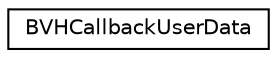 digraph G
{
  edge [fontname="Helvetica",fontsize="10",labelfontname="Helvetica",labelfontsize="10"];
  node [fontname="Helvetica",fontsize="10",shape=record];
  rankdir=LR;
  Node1 [label="BVHCallbackUserData",height=0.2,width=0.4,color="black", fillcolor="white", style="filled",URL="$df/d1a/structBVHCallbackUserData.html"];
}
